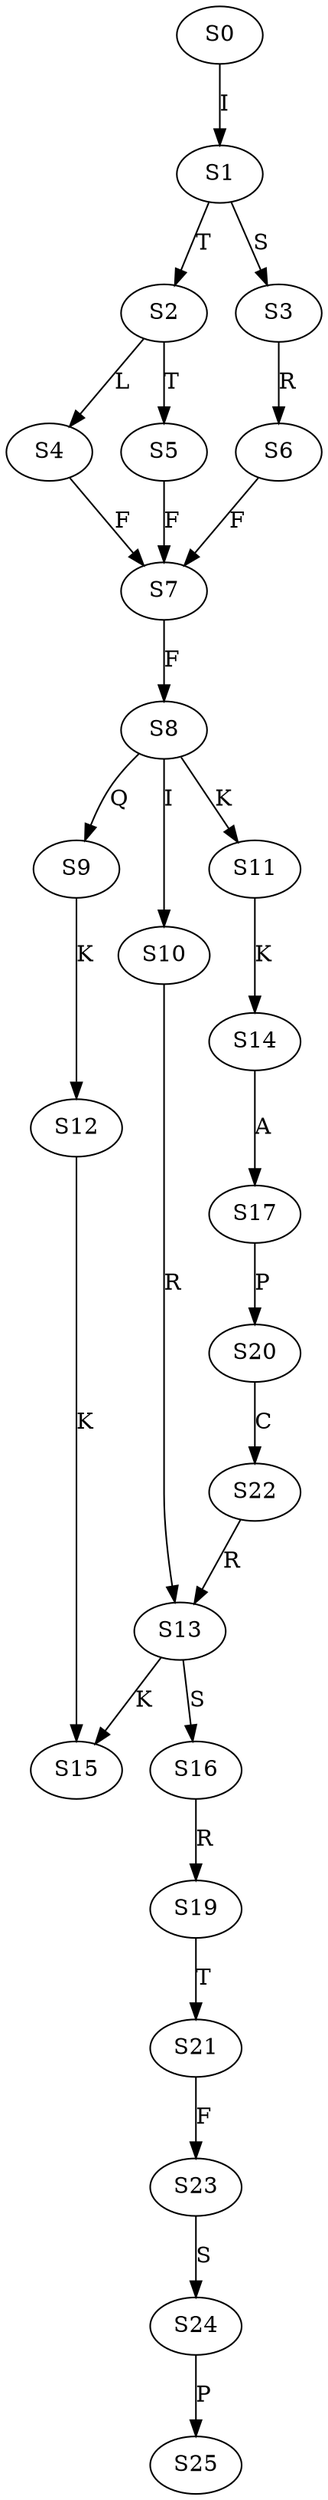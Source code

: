 strict digraph  {
	S0 -> S1 [ label = I ];
	S1 -> S2 [ label = T ];
	S1 -> S3 [ label = S ];
	S2 -> S4 [ label = L ];
	S2 -> S5 [ label = T ];
	S3 -> S6 [ label = R ];
	S4 -> S7 [ label = F ];
	S5 -> S7 [ label = F ];
	S6 -> S7 [ label = F ];
	S7 -> S8 [ label = F ];
	S8 -> S9 [ label = Q ];
	S8 -> S10 [ label = I ];
	S8 -> S11 [ label = K ];
	S9 -> S12 [ label = K ];
	S10 -> S13 [ label = R ];
	S11 -> S14 [ label = K ];
	S12 -> S15 [ label = K ];
	S13 -> S15 [ label = K ];
	S13 -> S16 [ label = S ];
	S14 -> S17 [ label = A ];
	S16 -> S19 [ label = R ];
	S17 -> S20 [ label = P ];
	S19 -> S21 [ label = T ];
	S20 -> S22 [ label = C ];
	S21 -> S23 [ label = F ];
	S22 -> S13 [ label = R ];
	S23 -> S24 [ label = S ];
	S24 -> S25 [ label = P ];
}
